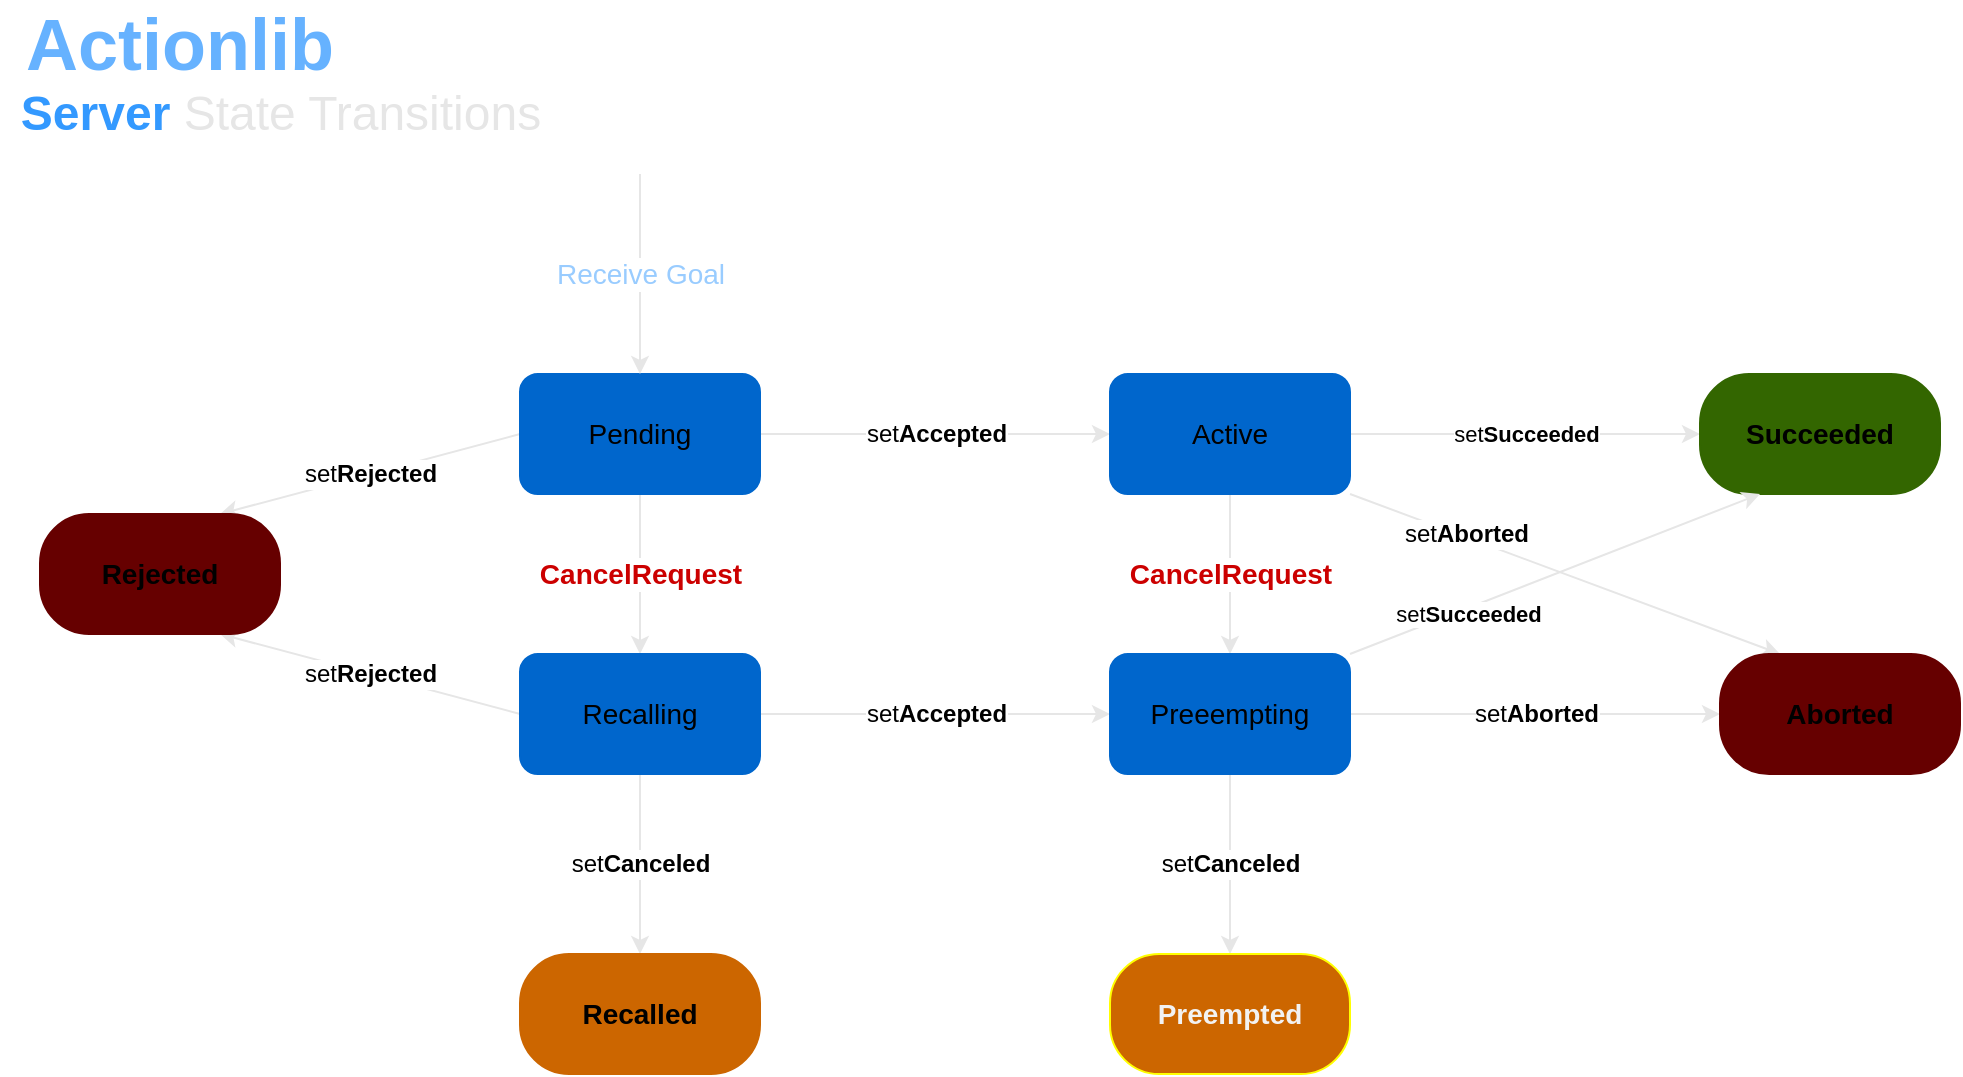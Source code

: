 <mxfile>
    <diagram id="fwAJ3eMCGppvGx-USPKv" name="Page-1">
        <mxGraphModel dx="1186" dy="671" grid="1" gridSize="10" guides="1" tooltips="1" connect="1" arrows="1" fold="1" page="1" pageScale="1" pageWidth="1100" pageHeight="850" math="0" shadow="0">
            <root>
                <mxCell id="0"/>
                <mxCell id="1" parent="0"/>
                <mxCell id="4" value="&lt;font style=&quot;font-size: 12px;&quot;&gt;set&lt;b&gt;Accepted&lt;/b&gt;&lt;/font&gt;" style="edgeStyle=none;html=1;strokeColor=#E6E6E6;" parent="1" source="2" target="3" edge="1">
                    <mxGeometry relative="1" as="geometry"/>
                </mxCell>
                <mxCell id="8" value="&lt;font color=&quot;#cc0000&quot; style=&quot;font-size: 14px;&quot;&gt;&lt;b style=&quot;&quot;&gt;CancelRequest&lt;/b&gt;&lt;/font&gt;" style="edgeStyle=none;html=1;strokeColor=#E6E6E6;" parent="1" source="2" target="7" edge="1">
                    <mxGeometry relative="1" as="geometry"/>
                </mxCell>
                <mxCell id="20" value="&lt;font style=&quot;font-size: 12px;&quot;&gt;set&lt;b&gt;Rejected&lt;/b&gt;&lt;/font&gt;" style="edgeStyle=none;html=1;exitX=0;exitY=0.5;exitDx=0;exitDy=0;entryX=0.75;entryY=0;entryDx=0;entryDy=0;strokeColor=#E6E6E6;" parent="1" source="2" target="18" edge="1">
                    <mxGeometry relative="1" as="geometry"/>
                </mxCell>
                <mxCell id="2" value="&lt;font style=&quot;font-size: 14px;&quot;&gt;Pending&lt;/font&gt;" style="rounded=1;whiteSpace=wrap;html=1;fillColor=#0066CC;strokeColor=#0066CC;" parent="1" vertex="1">
                    <mxGeometry x="310" y="240" width="120" height="60" as="geometry"/>
                </mxCell>
                <mxCell id="6" value="set&lt;b&gt;Succeeded&lt;/b&gt;" style="edgeStyle=none;html=1;strokeColor=#E6E6E6;" parent="1" source="3" target="5" edge="1">
                    <mxGeometry relative="1" as="geometry"/>
                </mxCell>
                <mxCell id="23" value="&lt;b style=&quot;color: rgb(204, 0, 0);&quot;&gt;&lt;font style=&quot;font-size: 14px;&quot;&gt;CancelRequest&lt;/font&gt;&lt;/b&gt;" style="edgeStyle=none;html=1;exitX=0.5;exitY=1;exitDx=0;exitDy=0;entryX=0.5;entryY=0;entryDx=0;entryDy=0;strokeColor=#E6E6E6;" parent="1" source="3" target="9" edge="1">
                    <mxGeometry relative="1" as="geometry"/>
                </mxCell>
                <mxCell id="24" value="&lt;span style=&quot;font-size: 12px;&quot;&gt;set&lt;/span&gt;&lt;b style=&quot;font-size: 12px;&quot;&gt;Aborted&lt;/b&gt;" style="edgeStyle=none;html=1;exitX=1;exitY=1;exitDx=0;exitDy=0;entryX=0.25;entryY=0;entryDx=0;entryDy=0;strokeColor=#E6E6E6;" parent="1" source="3" target="11" edge="1">
                    <mxGeometry x="-0.463" y="2" relative="1" as="geometry">
                        <mxPoint as="offset"/>
                    </mxGeometry>
                </mxCell>
                <mxCell id="3" value="&lt;font style=&quot;font-size: 14px;&quot;&gt;Active&lt;/font&gt;" style="whiteSpace=wrap;html=1;rounded=1;fillColor=#0066CC;strokeColor=#0066CC;" parent="1" vertex="1">
                    <mxGeometry x="605" y="240" width="120" height="60" as="geometry"/>
                </mxCell>
                <mxCell id="5" value="&lt;font style=&quot;font-size: 14px;&quot;&gt;&lt;b&gt;Succeeded&lt;/b&gt;&lt;/font&gt;" style="whiteSpace=wrap;html=1;rounded=1;arcSize=41;fillColor=#336600;strokeColor=#336600;" parent="1" vertex="1">
                    <mxGeometry x="900" y="240" width="120" height="60" as="geometry"/>
                </mxCell>
                <mxCell id="10" value="&lt;span style=&quot;font-size: 12px;&quot;&gt;set&lt;/span&gt;&lt;b style=&quot;font-size: 12px;&quot;&gt;Accepted&lt;/b&gt;" style="edgeStyle=none;html=1;strokeColor=#E6E6E6;" parent="1" source="7" target="9" edge="1">
                    <mxGeometry relative="1" as="geometry"/>
                </mxCell>
                <mxCell id="17" value="&lt;font style=&quot;font-size: 12px;&quot;&gt;set&lt;b&gt;Canceled&lt;/b&gt;&lt;/font&gt;" style="edgeStyle=none;html=1;exitX=0.5;exitY=1;exitDx=0;exitDy=0;entryX=0.5;entryY=0;entryDx=0;entryDy=0;strokeColor=#E6E6E6;" parent="1" source="7" target="16" edge="1">
                    <mxGeometry relative="1" as="geometry"/>
                </mxCell>
                <mxCell id="22" value="&lt;span style=&quot;font-size: 12px;&quot;&gt;set&lt;/span&gt;&lt;b style=&quot;font-size: 12px;&quot;&gt;Rejected&lt;/b&gt;" style="edgeStyle=none;html=1;exitX=0;exitY=0.5;exitDx=0;exitDy=0;entryX=0.75;entryY=1;entryDx=0;entryDy=0;strokeColor=#E6E6E6;" parent="1" source="7" target="18" edge="1">
                    <mxGeometry relative="1" as="geometry"/>
                </mxCell>
                <mxCell id="7" value="&lt;font style=&quot;font-size: 14px;&quot;&gt;Recalling&lt;/font&gt;" style="whiteSpace=wrap;html=1;rounded=1;fillColor=#0066CC;strokeColor=#0066CC;" parent="1" vertex="1">
                    <mxGeometry x="310" y="380" width="120" height="60" as="geometry"/>
                </mxCell>
                <mxCell id="12" value="&lt;span style=&quot;font-size: 12px;&quot;&gt;set&lt;/span&gt;&lt;b style=&quot;font-size: 12px;&quot;&gt;Aborted&lt;/b&gt;" style="edgeStyle=none;html=1;exitX=1;exitY=0.5;exitDx=0;exitDy=0;entryX=0;entryY=0.5;entryDx=0;entryDy=0;strokeColor=#E6E6E6;" parent="1" source="9" target="11" edge="1">
                    <mxGeometry relative="1" as="geometry"/>
                </mxCell>
                <mxCell id="15" value="&lt;span style=&quot;font-size: 12px;&quot;&gt;set&lt;/span&gt;&lt;b style=&quot;font-size: 12px;&quot;&gt;Canceled&lt;/b&gt;" style="edgeStyle=none;html=1;exitX=0.5;exitY=1;exitDx=0;exitDy=0;entryX=0.5;entryY=0;entryDx=0;entryDy=0;strokeColor=#E6E6E6;" parent="1" source="9" target="13" edge="1">
                    <mxGeometry relative="1" as="geometry"/>
                </mxCell>
                <mxCell id="25" value="set&lt;b&gt;Succeeded&lt;br&gt;&lt;/b&gt;" style="edgeStyle=none;html=1;exitX=1;exitY=0;exitDx=0;exitDy=0;entryX=0.25;entryY=1;entryDx=0;entryDy=0;strokeColor=#E6E6E6;" parent="1" source="9" target="5" edge="1">
                    <mxGeometry x="-0.436" y="-3" relative="1" as="geometry">
                        <mxPoint as="offset"/>
                    </mxGeometry>
                </mxCell>
                <mxCell id="9" value="&lt;font style=&quot;font-size: 14px;&quot;&gt;Preeempting&lt;/font&gt;" style="whiteSpace=wrap;html=1;rounded=1;fillColor=#0066CC;strokeColor=#0066CC;" parent="1" vertex="1">
                    <mxGeometry x="605" y="380" width="120" height="60" as="geometry"/>
                </mxCell>
                <mxCell id="11" value="&lt;font style=&quot;font-size: 14px;&quot;&gt;&lt;b&gt;Aborted&lt;/b&gt;&lt;/font&gt;" style="whiteSpace=wrap;html=1;rounded=1;arcSize=41;fillColor=#660000;strokeColor=#660000;" parent="1" vertex="1">
                    <mxGeometry x="910" y="380" width="120" height="60" as="geometry"/>
                </mxCell>
                <mxCell id="13" value="&lt;font color=&quot;#f2f2f2&quot; style=&quot;font-size: 14px;&quot;&gt;&lt;b style=&quot;&quot;&gt;Preempted&lt;/b&gt;&lt;/font&gt;" style="whiteSpace=wrap;html=1;rounded=1;arcSize=41;fillColor=#CC6600;strokeColor=#FFFF00;" parent="1" vertex="1">
                    <mxGeometry x="605" y="530" width="120" height="60" as="geometry"/>
                </mxCell>
                <mxCell id="16" value="&lt;b&gt;&lt;font style=&quot;font-size: 14px;&quot;&gt;Recalled&lt;/font&gt;&lt;/b&gt;" style="whiteSpace=wrap;html=1;rounded=1;arcSize=41;fillColor=#CC6600;strokeColor=#CC6600;" parent="1" vertex="1">
                    <mxGeometry x="310" y="530" width="120" height="60" as="geometry"/>
                </mxCell>
                <mxCell id="18" value="&lt;font style=&quot;font-size: 14px;&quot;&gt;&lt;b&gt;Rejected&lt;/b&gt;&lt;/font&gt;" style="whiteSpace=wrap;html=1;rounded=1;arcSize=41;fillColor=#660000;strokeColor=#660000;" parent="1" vertex="1">
                    <mxGeometry x="70" y="310" width="120" height="60" as="geometry"/>
                </mxCell>
                <mxCell id="29" value="&lt;font color=&quot;#99ccff&quot; style=&quot;font-size: 14px;&quot;&gt;Receive Goal&lt;/font&gt;" style="endArrow=classic;html=1;strokeColor=#E6E6E6;fontSize=14;fontColor=#331A00;entryX=0.5;entryY=0;entryDx=0;entryDy=0;" parent="1" target="2" edge="1">
                    <mxGeometry width="50" height="50" relative="1" as="geometry">
                        <mxPoint x="370" y="140" as="sourcePoint"/>
                        <mxPoint x="370" y="100" as="targetPoint"/>
                        <mxPoint as="offset"/>
                    </mxGeometry>
                </mxCell>
                <mxCell id="30" value="&lt;font style=&quot;font-size: 24px;&quot;&gt;&lt;font color=&quot;#3399ff&quot; style=&quot;&quot;&gt;&lt;b style=&quot;&quot;&gt;Server&lt;/b&gt; &lt;/font&gt;&lt;font color=&quot;#e6e6e6&quot; style=&quot;&quot;&gt;State Transitions&lt;/font&gt;&lt;/font&gt;" style="text;html=1;align=center;verticalAlign=middle;resizable=0;points=[];autosize=1;strokeColor=none;fillColor=none;fontSize=14;fontColor=#CC0000;" vertex="1" parent="1">
                    <mxGeometry x="50" y="90" width="280" height="40" as="geometry"/>
                </mxCell>
                <mxCell id="32" value="&lt;font color=&quot;#66b2ff&quot; style=&quot;font-size: 36px;&quot;&gt;&lt;b&gt;Actionlib&lt;/b&gt;&lt;/font&gt;" style="text;html=1;strokeColor=none;fillColor=none;align=center;verticalAlign=middle;whiteSpace=wrap;rounded=0;fontSize=12;fontColor=#3399FF;" vertex="1" parent="1">
                    <mxGeometry x="50" y="60" width="180" height="30" as="geometry"/>
                </mxCell>
            </root>
        </mxGraphModel>
    </diagram>
</mxfile>